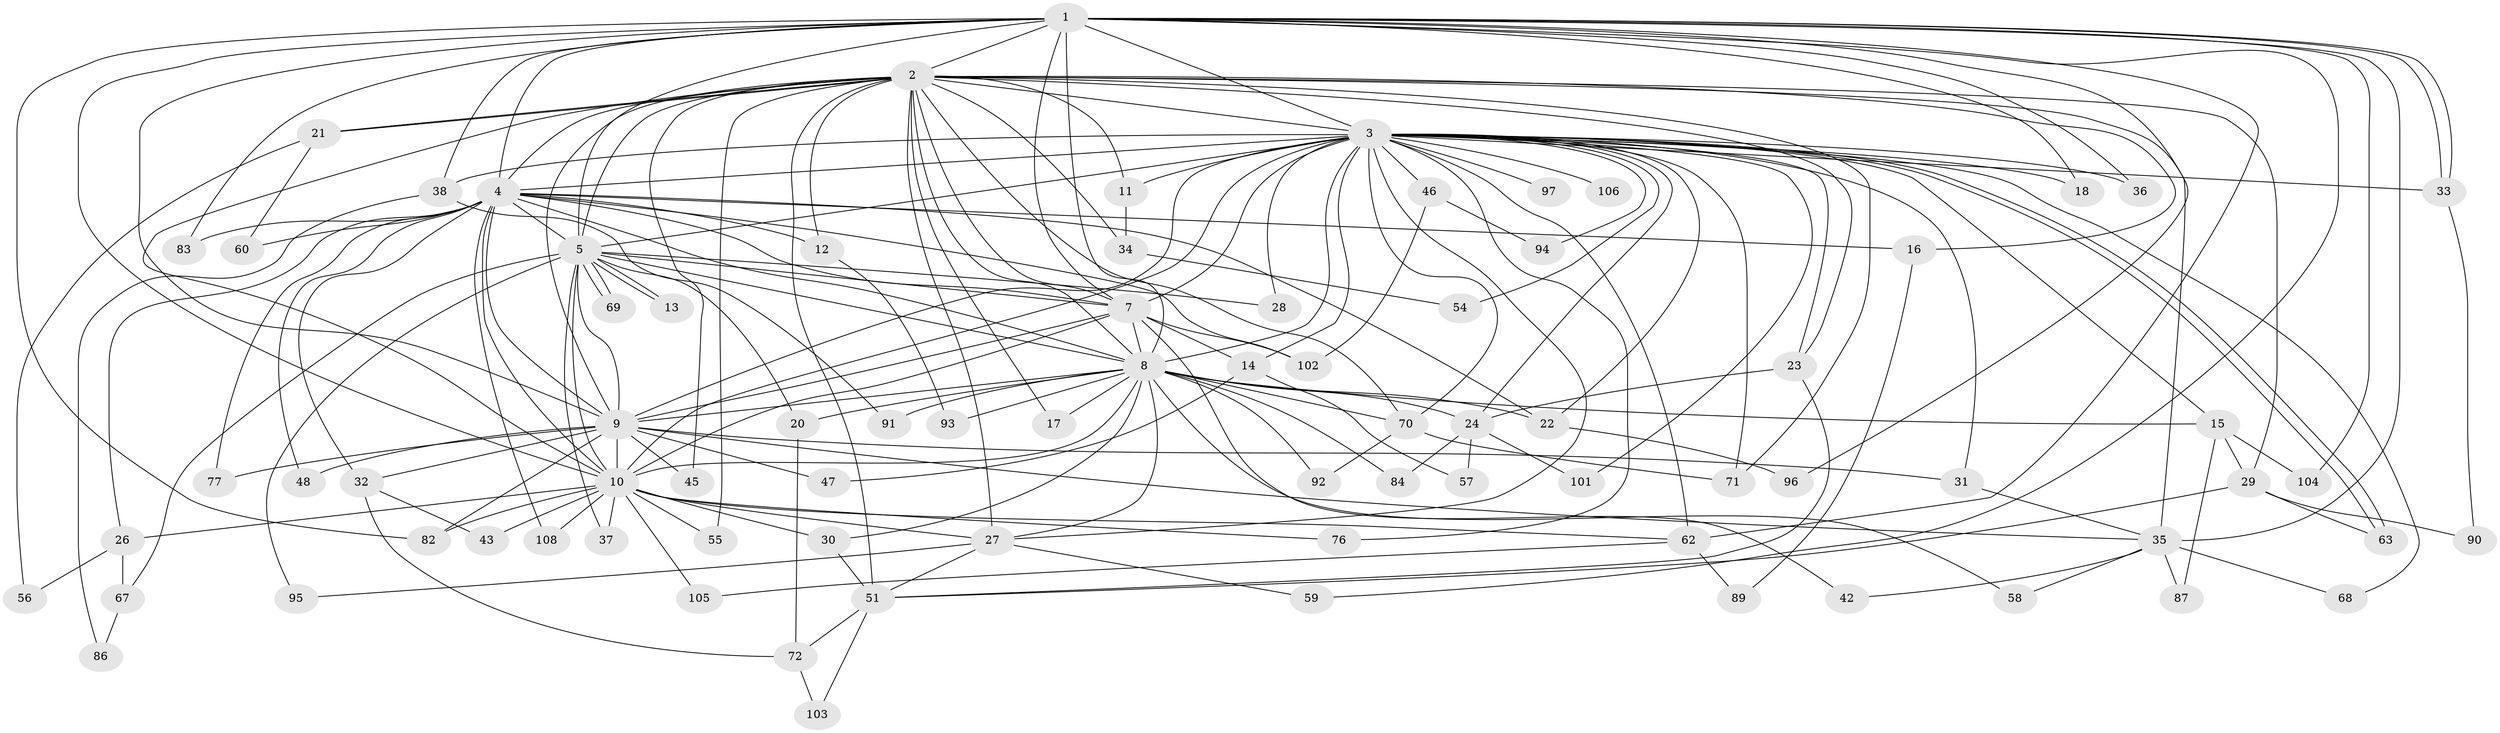 // original degree distribution, {23: 0.009259259259259259, 25: 0.009259259259259259, 18: 0.009259259259259259, 20: 0.009259259259259259, 21: 0.009259259259259259, 32: 0.009259259259259259, 13: 0.009259259259259259, 22: 0.009259259259259259, 17: 0.018518518518518517, 3: 0.19444444444444445, 2: 0.5277777777777778, 5: 0.05555555555555555, 4: 0.09259259259259259, 7: 0.009259259259259259, 8: 0.009259259259259259, 6: 0.018518518518518517}
// Generated by graph-tools (version 1.1) at 2025/10/02/27/25 16:10:56]
// undirected, 80 vertices, 192 edges
graph export_dot {
graph [start="1"]
  node [color=gray90,style=filled];
  1 [super="+49"];
  2 [super="+65"];
  3 [super="+6"];
  4 [super="+40"];
  5 [super="+88"];
  7 [super="+80"];
  8 [super="+50"];
  9 [super="+81"];
  10 [super="+44"];
  11;
  12;
  13;
  14 [super="+61"];
  15 [super="+19"];
  16;
  17;
  18;
  20 [super="+75"];
  21;
  22 [super="+73"];
  23;
  24 [super="+25"];
  26;
  27 [super="+85"];
  28;
  29 [super="+64"];
  30 [super="+52"];
  31;
  32;
  33 [super="+41"];
  34 [super="+100"];
  35 [super="+78"];
  36;
  37 [super="+53"];
  38 [super="+39"];
  42;
  43;
  45;
  46;
  47;
  48;
  51 [super="+66"];
  54;
  55;
  56;
  57;
  58;
  59;
  60;
  62 [super="+98"];
  63;
  67;
  68;
  69;
  70 [super="+79"];
  71 [super="+74"];
  72;
  76;
  77;
  82 [super="+99"];
  83;
  84;
  86;
  87;
  89;
  90;
  91;
  92;
  93;
  94;
  95;
  96;
  97;
  101;
  102 [super="+107"];
  103;
  104;
  105;
  106;
  108;
  1 -- 2;
  1 -- 3 [weight=2];
  1 -- 4 [weight=2];
  1 -- 5;
  1 -- 7;
  1 -- 8;
  1 -- 9;
  1 -- 10 [weight=2];
  1 -- 18;
  1 -- 33;
  1 -- 33;
  1 -- 36;
  1 -- 38 [weight=2];
  1 -- 59;
  1 -- 83;
  1 -- 104;
  1 -- 82;
  1 -- 96;
  1 -- 35;
  1 -- 62;
  2 -- 3 [weight=2];
  2 -- 4;
  2 -- 5;
  2 -- 7;
  2 -- 8;
  2 -- 9;
  2 -- 10;
  2 -- 11;
  2 -- 12;
  2 -- 16;
  2 -- 17;
  2 -- 21;
  2 -- 21;
  2 -- 23;
  2 -- 27;
  2 -- 29;
  2 -- 34 [weight=2];
  2 -- 35;
  2 -- 45;
  2 -- 55;
  2 -- 70;
  2 -- 51;
  2 -- 71;
  3 -- 4 [weight=2];
  3 -- 5 [weight=2];
  3 -- 7 [weight=3];
  3 -- 8 [weight=2];
  3 -- 9 [weight=2];
  3 -- 10 [weight=2];
  3 -- 15 [weight=2];
  3 -- 28;
  3 -- 36;
  3 -- 63;
  3 -- 63;
  3 -- 68;
  3 -- 106 [weight=2];
  3 -- 11;
  3 -- 71;
  3 -- 76;
  3 -- 14 [weight=2];
  3 -- 18;
  3 -- 22;
  3 -- 23;
  3 -- 24;
  3 -- 27;
  3 -- 94;
  3 -- 31;
  3 -- 97;
  3 -- 101;
  3 -- 38;
  3 -- 46;
  3 -- 54;
  3 -- 62;
  3 -- 70;
  3 -- 33;
  4 -- 5 [weight=2];
  4 -- 7;
  4 -- 8;
  4 -- 9;
  4 -- 10;
  4 -- 12;
  4 -- 16;
  4 -- 22;
  4 -- 26;
  4 -- 32;
  4 -- 48;
  4 -- 83;
  4 -- 108;
  4 -- 77;
  4 -- 60;
  4 -- 102;
  5 -- 7;
  5 -- 8;
  5 -- 9 [weight=2];
  5 -- 10;
  5 -- 13;
  5 -- 13;
  5 -- 20;
  5 -- 28;
  5 -- 37 [weight=2];
  5 -- 67;
  5 -- 69;
  5 -- 69;
  5 -- 95;
  7 -- 8;
  7 -- 9;
  7 -- 10;
  7 -- 14;
  7 -- 42;
  7 -- 102;
  8 -- 9;
  8 -- 10;
  8 -- 15;
  8 -- 17;
  8 -- 20;
  8 -- 30;
  8 -- 58;
  8 -- 70;
  8 -- 84;
  8 -- 91;
  8 -- 92;
  8 -- 93;
  8 -- 27;
  8 -- 24;
  8 -- 22;
  9 -- 10;
  9 -- 31;
  9 -- 32;
  9 -- 45;
  9 -- 47;
  9 -- 48;
  9 -- 77;
  9 -- 82;
  9 -- 35;
  10 -- 26;
  10 -- 30;
  10 -- 37;
  10 -- 43;
  10 -- 82;
  10 -- 105;
  10 -- 108;
  10 -- 55;
  10 -- 76;
  10 -- 62;
  10 -- 27;
  11 -- 34;
  12 -- 93;
  14 -- 47;
  14 -- 57;
  15 -- 87;
  15 -- 104;
  15 -- 29;
  16 -- 89;
  20 -- 72;
  21 -- 56;
  21 -- 60;
  22 -- 96;
  23 -- 24;
  23 -- 51;
  24 -- 57;
  24 -- 84;
  24 -- 101;
  26 -- 56;
  26 -- 67;
  27 -- 51;
  27 -- 59;
  27 -- 95;
  29 -- 51;
  29 -- 90;
  29 -- 63;
  30 -- 51;
  31 -- 35;
  32 -- 43;
  32 -- 72;
  33 -- 90;
  34 -- 54;
  35 -- 42;
  35 -- 58;
  35 -- 68;
  35 -- 87;
  38 -- 91;
  38 -- 86;
  46 -- 94;
  46 -- 102;
  51 -- 103;
  51 -- 72;
  62 -- 89;
  62 -- 105;
  67 -- 86;
  70 -- 71;
  70 -- 92;
  72 -- 103;
}
